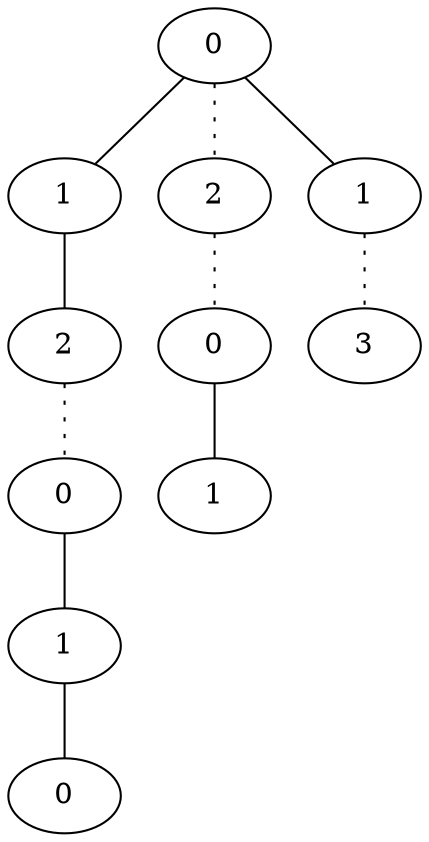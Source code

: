 graph {
a0[label=0];
a1[label=1];
a2[label=2];
a3[label=0];
a4[label=1];
a5[label=0];
a6[label=2];
a7[label=0];
a8[label=1];
a9[label=1];
a10[label=3];
a0 -- a1;
a0 -- a6 [style=dotted];
a0 -- a9;
a1 -- a2;
a2 -- a3 [style=dotted];
a3 -- a4;
a4 -- a5;
a6 -- a7 [style=dotted];
a7 -- a8;
a9 -- a10 [style=dotted];
}
